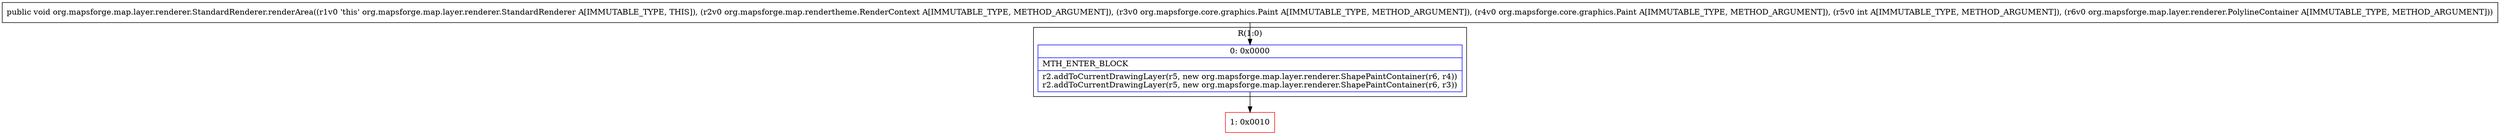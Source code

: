 digraph "CFG fororg.mapsforge.map.layer.renderer.StandardRenderer.renderArea(Lorg\/mapsforge\/map\/rendertheme\/RenderContext;Lorg\/mapsforge\/core\/graphics\/Paint;Lorg\/mapsforge\/core\/graphics\/Paint;ILorg\/mapsforge\/map\/layer\/renderer\/PolylineContainer;)V" {
subgraph cluster_Region_45416002 {
label = "R(1:0)";
node [shape=record,color=blue];
Node_0 [shape=record,label="{0\:\ 0x0000|MTH_ENTER_BLOCK\l|r2.addToCurrentDrawingLayer(r5, new org.mapsforge.map.layer.renderer.ShapePaintContainer(r6, r4))\lr2.addToCurrentDrawingLayer(r5, new org.mapsforge.map.layer.renderer.ShapePaintContainer(r6, r3))\l}"];
}
Node_1 [shape=record,color=red,label="{1\:\ 0x0010}"];
MethodNode[shape=record,label="{public void org.mapsforge.map.layer.renderer.StandardRenderer.renderArea((r1v0 'this' org.mapsforge.map.layer.renderer.StandardRenderer A[IMMUTABLE_TYPE, THIS]), (r2v0 org.mapsforge.map.rendertheme.RenderContext A[IMMUTABLE_TYPE, METHOD_ARGUMENT]), (r3v0 org.mapsforge.core.graphics.Paint A[IMMUTABLE_TYPE, METHOD_ARGUMENT]), (r4v0 org.mapsforge.core.graphics.Paint A[IMMUTABLE_TYPE, METHOD_ARGUMENT]), (r5v0 int A[IMMUTABLE_TYPE, METHOD_ARGUMENT]), (r6v0 org.mapsforge.map.layer.renderer.PolylineContainer A[IMMUTABLE_TYPE, METHOD_ARGUMENT])) }"];
MethodNode -> Node_0;
Node_0 -> Node_1;
}

